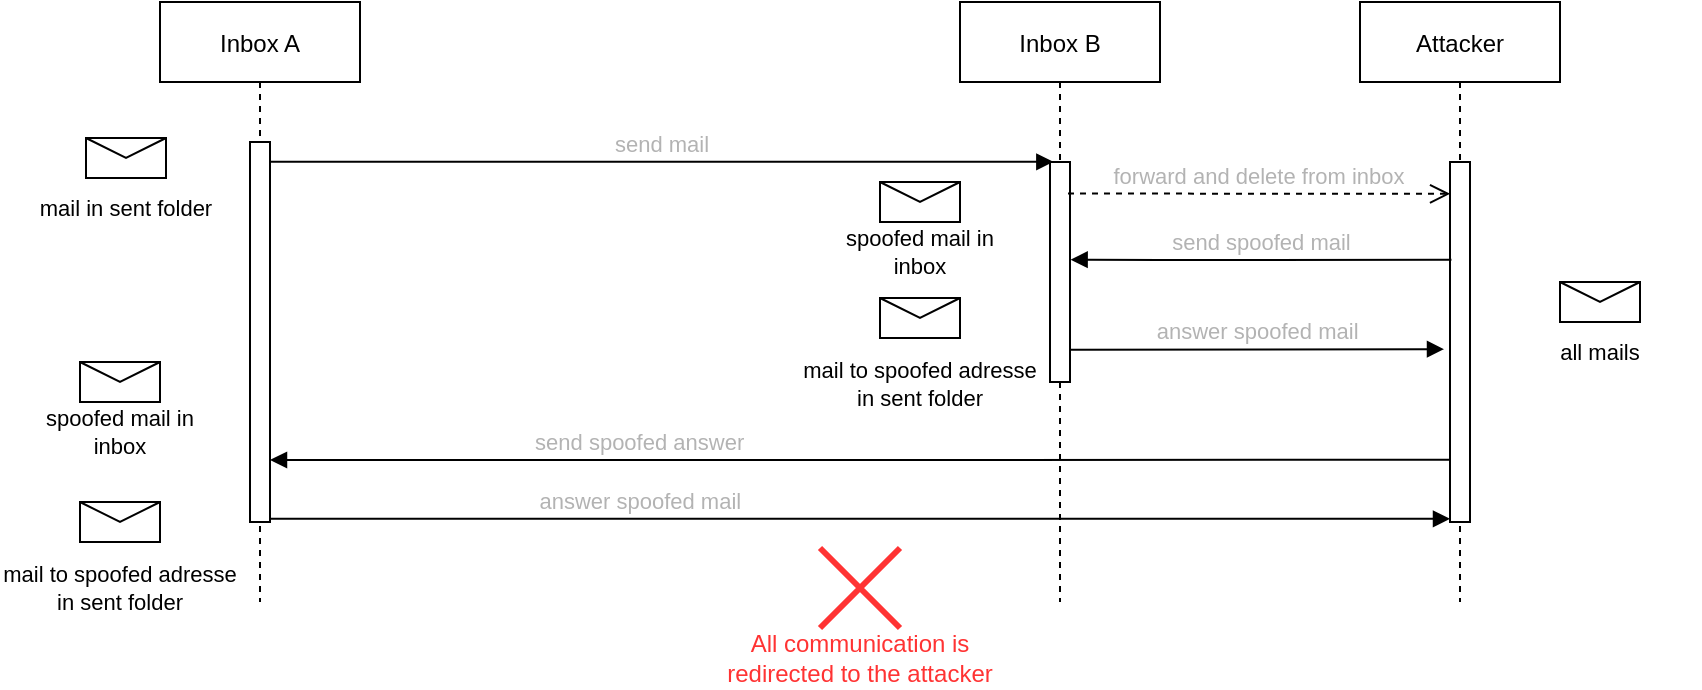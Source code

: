 <mxfile version="20.3.0" type="device"><diagram id="5elUQTcnhX7tpUEko5Ws" name="Seite-1"><mxGraphModel dx="1292" dy="781" grid="1" gridSize="10" guides="1" tooltips="1" connect="1" arrows="1" fold="1" page="1" pageScale="1" pageWidth="1100" pageHeight="850" math="0" shadow="0"><root><mxCell id="0"/><mxCell id="1" parent="0"/><mxCell id="UDCUjvqq8XZf65H4msX4-1" value="Inbox A" style="shape=umlLifeline;perimeter=lifelinePerimeter;container=1;collapsible=0;recursiveResize=0;rounded=0;shadow=0;strokeWidth=1;" vertex="1" parent="1"><mxGeometry x="80" y="80" width="100" height="300" as="geometry"/></mxCell><mxCell id="UDCUjvqq8XZf65H4msX4-2" value="" style="points=[];perimeter=orthogonalPerimeter;rounded=0;shadow=0;strokeWidth=1;" vertex="1" parent="UDCUjvqq8XZf65H4msX4-1"><mxGeometry x="45" y="70" width="10" height="190" as="geometry"/></mxCell><mxCell id="UDCUjvqq8XZf65H4msX4-4" value="Inbox B" style="shape=umlLifeline;perimeter=lifelinePerimeter;container=1;collapsible=0;recursiveResize=0;rounded=0;shadow=0;strokeWidth=1;" vertex="1" parent="1"><mxGeometry x="480" y="80" width="100" height="300" as="geometry"/></mxCell><mxCell id="UDCUjvqq8XZf65H4msX4-5" value="" style="points=[];perimeter=orthogonalPerimeter;rounded=0;shadow=0;strokeWidth=1;" vertex="1" parent="UDCUjvqq8XZf65H4msX4-4"><mxGeometry x="45" y="80" width="10" height="110" as="geometry"/></mxCell><mxCell id="UDCUjvqq8XZf65H4msX4-31" value="" style="group;fontSize=10;" vertex="1" connectable="0" parent="UDCUjvqq8XZf65H4msX4-4"><mxGeometry x="-70" y="148" width="110" height="58" as="geometry"/></mxCell><mxCell id="UDCUjvqq8XZf65H4msX4-32" value="" style="shape=message;html=1;whiteSpace=wrap;html=1;outlineConnect=0;" vertex="1" parent="UDCUjvqq8XZf65H4msX4-31"><mxGeometry x="30" width="40" height="20" as="geometry"/></mxCell><mxCell id="UDCUjvqq8XZf65H4msX4-33" value="mail to spoofed adresse in sent folder" style="text;html=1;strokeColor=none;fillColor=none;align=center;verticalAlign=middle;whiteSpace=wrap;rounded=0;fontSize=11;" vertex="1" parent="UDCUjvqq8XZf65H4msX4-31"><mxGeometry x="-10" y="28" width="120" height="30" as="geometry"/></mxCell><mxCell id="UDCUjvqq8XZf65H4msX4-6" value="send mail" style="verticalAlign=bottom;endArrow=block;shadow=0;strokeWidth=1;entryX=0.167;entryY=-0.001;entryDx=0;entryDy=0;entryPerimeter=0;fontColor=#B3B3B3;" edge="1" parent="1" source="UDCUjvqq8XZf65H4msX4-2" target="UDCUjvqq8XZf65H4msX4-5"><mxGeometry relative="1" as="geometry"><mxPoint x="275" y="160" as="sourcePoint"/><mxPoint x="340" y="160" as="targetPoint"/></mxGeometry></mxCell><mxCell id="UDCUjvqq8XZf65H4msX4-7" value="send spoofed answer" style="verticalAlign=bottom;endArrow=block;shadow=0;strokeWidth=1;exitX=0.033;exitY=0.449;exitDx=0;exitDy=0;exitPerimeter=0;fontColor=#B3B3B3;" edge="1" parent="1"><mxGeometry x="0.373" relative="1" as="geometry"><mxPoint x="725.33" y="308.84" as="sourcePoint"/><mxPoint x="135" y="309" as="targetPoint"/><Array as="points"><mxPoint x="390" y="309"/></Array><mxPoint as="offset"/></mxGeometry></mxCell><mxCell id="UDCUjvqq8XZf65H4msX4-8" value="Attacker" style="shape=umlLifeline;perimeter=lifelinePerimeter;container=1;collapsible=0;recursiveResize=0;rounded=0;shadow=0;strokeWidth=1;" vertex="1" parent="1"><mxGeometry x="680" y="80" width="100" height="300" as="geometry"/></mxCell><mxCell id="UDCUjvqq8XZf65H4msX4-9" value="" style="points=[];perimeter=orthogonalPerimeter;rounded=0;shadow=0;strokeWidth=1;" vertex="1" parent="UDCUjvqq8XZf65H4msX4-8"><mxGeometry x="45" y="80" width="10" height="180" as="geometry"/></mxCell><mxCell id="UDCUjvqq8XZf65H4msX4-10" value="forward and delete from inbox" style="verticalAlign=bottom;endArrow=open;dashed=1;endSize=8;exitX=0.9;exitY=0.036;shadow=0;strokeWidth=1;exitDx=0;exitDy=0;exitPerimeter=0;entryX=0.008;entryY=0.037;entryDx=0;entryDy=0;entryPerimeter=0;fontColor=#B3B3B3;" edge="1" parent="1"><mxGeometry relative="1" as="geometry"><mxPoint x="725.08" y="175.92" as="targetPoint"/><mxPoint x="534" y="175.76" as="sourcePoint"/></mxGeometry></mxCell><mxCell id="UDCUjvqq8XZf65H4msX4-11" value="send spoofed mail" style="verticalAlign=bottom;endArrow=block;shadow=0;strokeWidth=1;entryX=1.032;entryY=0.249;entryDx=0;entryDy=0;entryPerimeter=0;exitX=0.072;exitY=0.249;exitDx=0;exitDy=0;exitPerimeter=0;fontColor=#B3B3B3;" edge="1" parent="1"><mxGeometry relative="1" as="geometry"><mxPoint x="725.72" y="208.84" as="sourcePoint"/><mxPoint x="535.32" y="208.84" as="targetPoint"/><Array as="points"><mxPoint x="590" y="209"/></Array></mxGeometry></mxCell><mxCell id="UDCUjvqq8XZf65H4msX4-12" value="answer spoofed mail" style="verticalAlign=bottom;endArrow=block;shadow=0;strokeWidth=1;entryX=-0.3;entryY=0.52;entryDx=0;entryDy=0;entryPerimeter=0;exitX=1.033;exitY=0.853;exitDx=0;exitDy=0;exitPerimeter=0;fontColor=#B3B3B3;" edge="1" parent="1" source="UDCUjvqq8XZf65H4msX4-5" target="UDCUjvqq8XZf65H4msX4-9"><mxGeometry relative="1" as="geometry"><mxPoint x="158" y="229.58" as="sourcePoint"/><mxPoint x="549.67" y="229.58" as="targetPoint"/></mxGeometry></mxCell><mxCell id="UDCUjvqq8XZf65H4msX4-13" value="answer spoofed mail" style="verticalAlign=bottom;endArrow=block;shadow=0;strokeWidth=1;exitX=0.967;exitY=0.897;exitDx=0;exitDy=0;exitPerimeter=0;fontColor=#B3B3B3;" edge="1" parent="1"><mxGeometry x="-0.372" relative="1" as="geometry"><mxPoint x="134.67" y="338.43" as="sourcePoint"/><mxPoint x="725.0" y="338.43" as="targetPoint"/><mxPoint as="offset"/></mxGeometry></mxCell><mxCell id="UDCUjvqq8XZf65H4msX4-14" value="" style="group" vertex="1" connectable="0" parent="1"><mxGeometry x="360" y="353" width="140" height="70" as="geometry"/></mxCell><mxCell id="UDCUjvqq8XZf65H4msX4-15" value="" style="shape=umlDestroy;whiteSpace=wrap;html=1;strokeWidth=3;strokeColor=#FF3333;fillColor=#A20025;fontColor=#ffffff;" vertex="1" parent="UDCUjvqq8XZf65H4msX4-14"><mxGeometry x="50" width="40" height="40" as="geometry"/></mxCell><mxCell id="UDCUjvqq8XZf65H4msX4-16" value="&lt;font color=&quot;#ff3333&quot;&gt;All communication is redirected to the attacker&lt;/font&gt;" style="text;html=1;strokeColor=none;fillColor=none;align=center;verticalAlign=middle;whiteSpace=wrap;rounded=0;" vertex="1" parent="UDCUjvqq8XZf65H4msX4-14"><mxGeometry y="40" width="140" height="30" as="geometry"/></mxCell><mxCell id="UDCUjvqq8XZf65H4msX4-19" value="" style="group;fontSize=11;" vertex="1" connectable="0" parent="1"><mxGeometry x="13" y="148" width="100" height="50" as="geometry"/></mxCell><mxCell id="UDCUjvqq8XZf65H4msX4-17" value="" style="shape=message;html=1;whiteSpace=wrap;html=1;outlineConnect=0;" vertex="1" parent="UDCUjvqq8XZf65H4msX4-19"><mxGeometry x="30" width="40" height="20" as="geometry"/></mxCell><mxCell id="UDCUjvqq8XZf65H4msX4-18" value="mail in sent folder" style="text;html=1;strokeColor=none;fillColor=none;align=center;verticalAlign=middle;whiteSpace=wrap;rounded=0;fontSize=11;" vertex="1" parent="UDCUjvqq8XZf65H4msX4-19"><mxGeometry y="20" width="100" height="30" as="geometry"/></mxCell><mxCell id="UDCUjvqq8XZf65H4msX4-20" value="" style="group" vertex="1" connectable="0" parent="1"><mxGeometry x="10" y="260" width="100" height="50" as="geometry"/></mxCell><mxCell id="UDCUjvqq8XZf65H4msX4-21" value="" style="shape=message;html=1;whiteSpace=wrap;html=1;outlineConnect=0;" vertex="1" parent="UDCUjvqq8XZf65H4msX4-20"><mxGeometry x="30" width="40" height="20" as="geometry"/></mxCell><mxCell id="UDCUjvqq8XZf65H4msX4-22" value="spoofed mail in inbox" style="text;html=1;strokeColor=none;fillColor=none;align=center;verticalAlign=middle;whiteSpace=wrap;rounded=0;fontSize=11;" vertex="1" parent="UDCUjvqq8XZf65H4msX4-20"><mxGeometry y="20" width="100" height="30" as="geometry"/></mxCell><mxCell id="UDCUjvqq8XZf65H4msX4-23" value="" style="group" vertex="1" connectable="0" parent="1"><mxGeometry x="10" y="330" width="110" height="58" as="geometry"/></mxCell><mxCell id="UDCUjvqq8XZf65H4msX4-24" value="" style="shape=message;html=1;whiteSpace=wrap;html=1;outlineConnect=0;" vertex="1" parent="UDCUjvqq8XZf65H4msX4-23"><mxGeometry x="30" width="40" height="20" as="geometry"/></mxCell><mxCell id="UDCUjvqq8XZf65H4msX4-25" value="mail to spoofed adresse in sent folder" style="text;html=1;strokeColor=none;fillColor=none;align=center;verticalAlign=middle;whiteSpace=wrap;rounded=0;fontSize=11;" vertex="1" parent="UDCUjvqq8XZf65H4msX4-23"><mxGeometry x="-10" y="28" width="120" height="30" as="geometry"/></mxCell><mxCell id="UDCUjvqq8XZf65H4msX4-26" value="" style="group" vertex="1" connectable="0" parent="1"><mxGeometry x="410" y="170" width="100" height="50" as="geometry"/></mxCell><mxCell id="UDCUjvqq8XZf65H4msX4-27" value="" style="shape=message;html=1;whiteSpace=wrap;html=1;outlineConnect=0;" vertex="1" parent="UDCUjvqq8XZf65H4msX4-26"><mxGeometry x="30" width="40" height="20" as="geometry"/></mxCell><mxCell id="UDCUjvqq8XZf65H4msX4-28" value="spoofed mail in inbox" style="text;html=1;strokeColor=none;fillColor=none;align=center;verticalAlign=middle;whiteSpace=wrap;rounded=0;fontSize=11;" vertex="1" parent="UDCUjvqq8XZf65H4msX4-26"><mxGeometry y="20" width="100" height="30" as="geometry"/></mxCell><mxCell id="UDCUjvqq8XZf65H4msX4-34" value="" style="group;fontSize=11;" vertex="1" connectable="0" parent="1"><mxGeometry x="750" y="220" width="100" height="50" as="geometry"/></mxCell><mxCell id="UDCUjvqq8XZf65H4msX4-35" value="" style="shape=message;html=1;whiteSpace=wrap;html=1;outlineConnect=0;" vertex="1" parent="UDCUjvqq8XZf65H4msX4-34"><mxGeometry x="30" width="40" height="20" as="geometry"/></mxCell><mxCell id="UDCUjvqq8XZf65H4msX4-36" value="all mails" style="text;html=1;strokeColor=none;fillColor=none;align=center;verticalAlign=middle;whiteSpace=wrap;rounded=0;fontSize=11;" vertex="1" parent="UDCUjvqq8XZf65H4msX4-34"><mxGeometry y="20" width="100" height="30" as="geometry"/></mxCell></root></mxGraphModel></diagram></mxfile>
